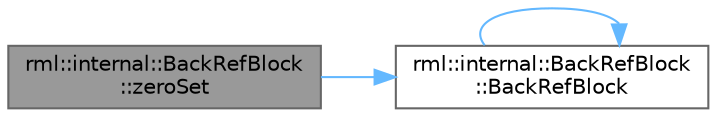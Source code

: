 digraph "rml::internal::BackRefBlock::zeroSet"
{
 // LATEX_PDF_SIZE
  bgcolor="transparent";
  edge [fontname=Helvetica,fontsize=10,labelfontname=Helvetica,labelfontsize=10];
  node [fontname=Helvetica,fontsize=10,shape=box,height=0.2,width=0.4];
  rankdir="LR";
  Node1 [id="Node000001",label="rml::internal::BackRefBlock\l::zeroSet",height=0.2,width=0.4,color="gray40", fillcolor="grey60", style="filled", fontcolor="black",tooltip=" "];
  Node1 -> Node2 [id="edge3_Node000001_Node000002",color="steelblue1",style="solid",tooltip=" "];
  Node2 [id="Node000002",label="rml::internal::BackRefBlock\l::BackRefBlock",height=0.2,width=0.4,color="grey40", fillcolor="white", style="filled",URL="$structrml_1_1internal_1_1_back_ref_block.html#a91f7edc927ea22aa8f687535fc5719ab",tooltip=" "];
  Node2 -> Node2 [id="edge4_Node000002_Node000002",color="steelblue1",style="solid",tooltip=" "];
}
